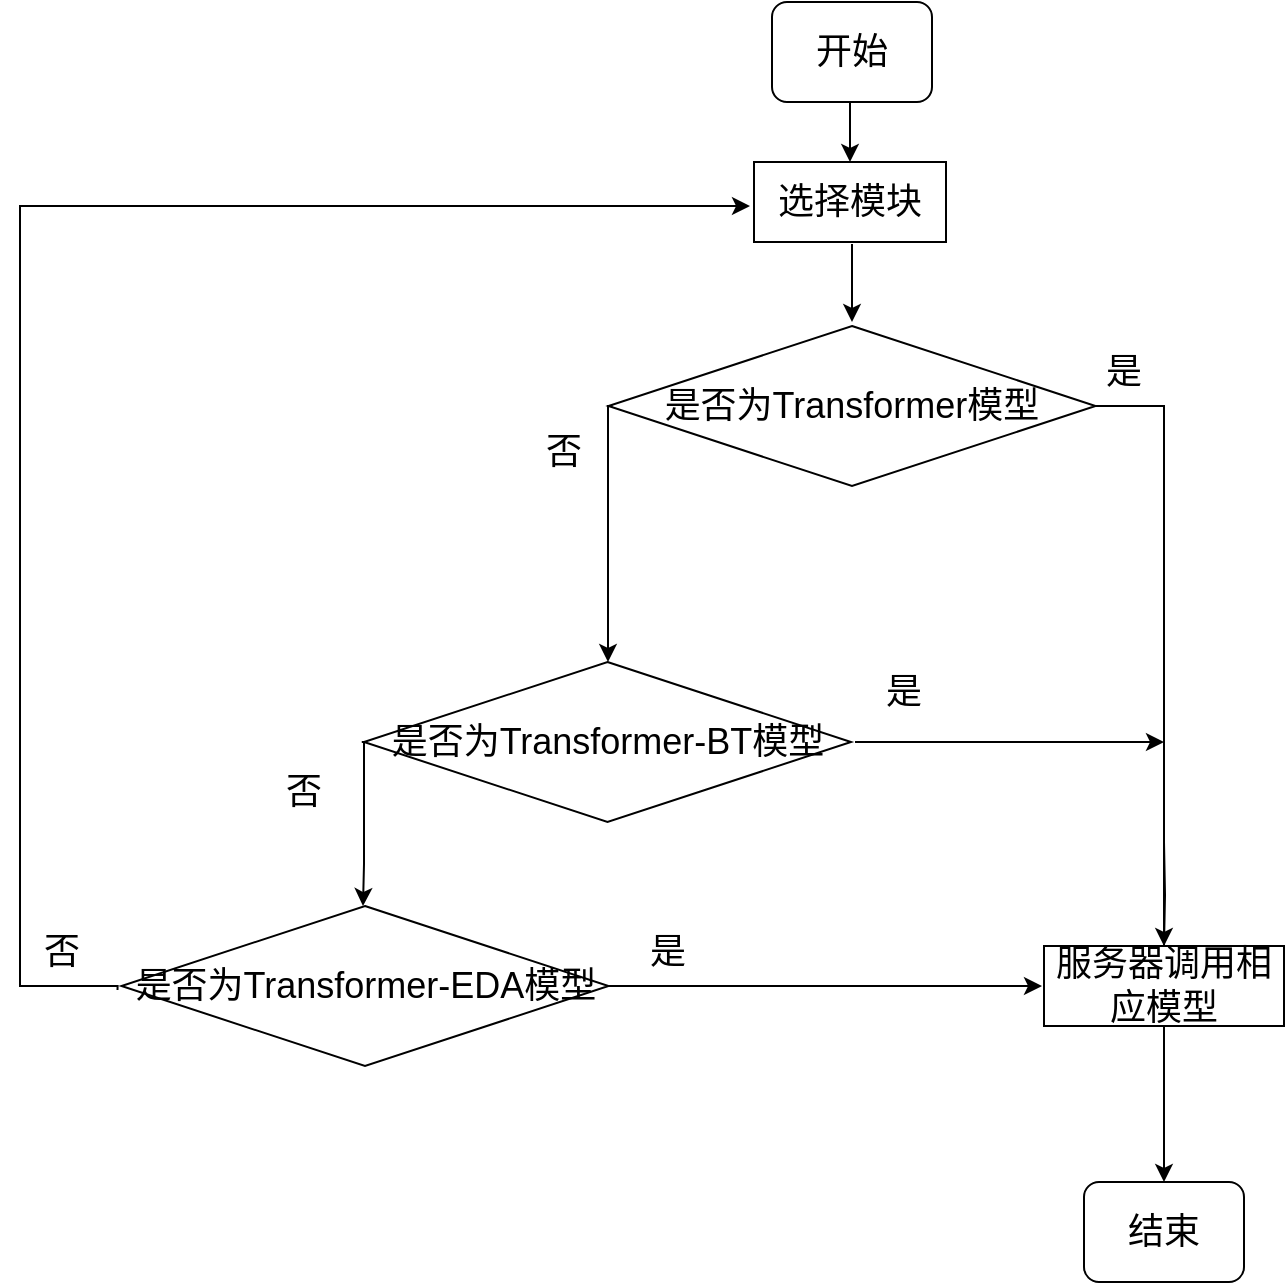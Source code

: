 <mxfile version="15.5.0" type="github">
  <diagram id="nuyMmdyyq0KDwkIIG8Ej" name="Page-1">
    <mxGraphModel dx="1038" dy="491" grid="1" gridSize="10" guides="1" tooltips="1" connect="1" arrows="1" fold="1" page="1" pageScale="1" pageWidth="827" pageHeight="1169" math="0" shadow="0">
      <root>
        <mxCell id="0" />
        <mxCell id="1" parent="0" />
        <mxCell id="GiqYHeBIECpPeCUvQW0k-1" value="&lt;font style=&quot;font-size: 18px&quot;&gt;开始&lt;/font&gt;" style="rounded=1;whiteSpace=wrap;html=1;" vertex="1" parent="1">
          <mxGeometry x="474" y="200" width="80" height="50" as="geometry" />
        </mxCell>
        <mxCell id="GiqYHeBIECpPeCUvQW0k-2" value="结束" style="rounded=1;whiteSpace=wrap;html=1;fontSize=18;" vertex="1" parent="1">
          <mxGeometry x="630" y="790" width="80" height="50" as="geometry" />
        </mxCell>
        <mxCell id="GiqYHeBIECpPeCUvQW0k-3" value="选择模块" style="rounded=0;whiteSpace=wrap;html=1;fontSize=18;" vertex="1" parent="1">
          <mxGeometry x="465" y="280" width="96" height="40" as="geometry" />
        </mxCell>
        <mxCell id="GiqYHeBIECpPeCUvQW0k-4" value="&lt;span&gt;是否为Transformer模型&lt;/span&gt;" style="rhombus;whiteSpace=wrap;html=1;fontSize=18;" vertex="1" parent="1">
          <mxGeometry x="392.25" y="362" width="243.5" height="80" as="geometry" />
        </mxCell>
        <mxCell id="GiqYHeBIECpPeCUvQW0k-7" value="" style="endArrow=classic;html=1;rounded=0;fontSize=18;edgeStyle=orthogonalEdgeStyle;exitX=1;exitY=0.5;exitDx=0;exitDy=0;entryX=0.5;entryY=0;entryDx=0;entryDy=0;" edge="1" parent="1" source="GiqYHeBIECpPeCUvQW0k-4" target="GiqYHeBIECpPeCUvQW0k-19">
          <mxGeometry width="50" height="50" relative="1" as="geometry">
            <mxPoint x="640" y="460" as="sourcePoint" />
            <mxPoint x="670" y="490" as="targetPoint" />
            <Array as="points">
              <mxPoint x="670" y="402" />
            </Array>
          </mxGeometry>
        </mxCell>
        <mxCell id="GiqYHeBIECpPeCUvQW0k-8" value="" style="endArrow=classic;html=1;rounded=0;fontSize=18;edgeStyle=orthogonalEdgeStyle;exitX=0;exitY=0.5;exitDx=0;exitDy=0;" edge="1" parent="1">
          <mxGeometry width="50" height="50" relative="1" as="geometry">
            <mxPoint x="394.25" y="402" as="sourcePoint" />
            <mxPoint x="392" y="530" as="targetPoint" />
            <Array as="points">
              <mxPoint x="392" y="402" />
            </Array>
          </mxGeometry>
        </mxCell>
        <mxCell id="GiqYHeBIECpPeCUvQW0k-9" value="" style="endArrow=classic;html=1;rounded=0;fontSize=18;edgeStyle=orthogonalEdgeStyle;exitX=1;exitY=0.5;exitDx=0;exitDy=0;" edge="1" parent="1" source="GiqYHeBIECpPeCUvQW0k-22">
          <mxGeometry width="50" height="50" relative="1" as="geometry">
            <mxPoint x="573" y="692" as="sourcePoint" />
            <mxPoint x="609" y="692" as="targetPoint" />
            <Array as="points" />
          </mxGeometry>
        </mxCell>
        <mxCell id="GiqYHeBIECpPeCUvQW0k-10" value="" style="endArrow=classic;html=1;rounded=0;fontSize=18;edgeStyle=orthogonalEdgeStyle;entryX=0;entryY=0.5;entryDx=0;entryDy=0;exitX=0;exitY=0.5;exitDx=0;exitDy=0;" edge="1" parent="1">
          <mxGeometry width="50" height="50" relative="1" as="geometry">
            <mxPoint x="146.75" y="694" as="sourcePoint" />
            <mxPoint x="463" y="302" as="targetPoint" />
            <Array as="points">
              <mxPoint x="147" y="692" />
              <mxPoint x="98" y="692" />
              <mxPoint x="98" y="302" />
            </Array>
          </mxGeometry>
        </mxCell>
        <mxCell id="GiqYHeBIECpPeCUvQW0k-11" value="" style="endArrow=classic;html=1;rounded=0;fontSize=18;edgeStyle=orthogonalEdgeStyle;" edge="1" parent="1">
          <mxGeometry width="50" height="50" relative="1" as="geometry">
            <mxPoint x="514" y="321" as="sourcePoint" />
            <mxPoint x="514" y="360" as="targetPoint" />
            <Array as="points">
              <mxPoint x="514" y="321" />
            </Array>
          </mxGeometry>
        </mxCell>
        <mxCell id="GiqYHeBIECpPeCUvQW0k-12" value="" style="endArrow=classic;html=1;rounded=0;fontSize=18;edgeStyle=orthogonalEdgeStyle;entryX=0.5;entryY=0;entryDx=0;entryDy=0;" edge="1" parent="1" target="GiqYHeBIECpPeCUvQW0k-3">
          <mxGeometry width="50" height="50" relative="1" as="geometry">
            <mxPoint x="514" y="250" as="sourcePoint" />
            <mxPoint x="539" y="200" as="targetPoint" />
            <Array as="points">
              <mxPoint x="514" y="250" />
            </Array>
          </mxGeometry>
        </mxCell>
        <mxCell id="GiqYHeBIECpPeCUvQW0k-13" value="" style="endArrow=classic;html=1;rounded=0;fontSize=18;edgeStyle=orthogonalEdgeStyle;entryX=0.5;entryY=0;entryDx=0;entryDy=0;exitX=0.5;exitY=1;exitDx=0;exitDy=0;startArrow=none;" edge="1" parent="1" source="GiqYHeBIECpPeCUvQW0k-19" target="GiqYHeBIECpPeCUvQW0k-2">
          <mxGeometry width="50" height="50" relative="1" as="geometry">
            <mxPoint x="670" y="620" as="sourcePoint" />
            <mxPoint x="580" y="440" as="targetPoint" />
          </mxGeometry>
        </mxCell>
        <mxCell id="GiqYHeBIECpPeCUvQW0k-14" value="否" style="text;html=1;strokeColor=none;fillColor=none;align=center;verticalAlign=middle;whiteSpace=wrap;rounded=0;fontSize=18;" vertex="1" parent="1">
          <mxGeometry x="340" y="410" width="60" height="30" as="geometry" />
        </mxCell>
        <mxCell id="GiqYHeBIECpPeCUvQW0k-15" value="是" style="text;html=1;strokeColor=none;fillColor=none;align=center;verticalAlign=middle;whiteSpace=wrap;rounded=0;fontSize=18;" vertex="1" parent="1">
          <mxGeometry x="620" y="370" width="60" height="30" as="geometry" />
        </mxCell>
        <mxCell id="GiqYHeBIECpPeCUvQW0k-16" value="是" style="text;html=1;strokeColor=none;fillColor=none;align=center;verticalAlign=middle;whiteSpace=wrap;rounded=0;fontSize=18;" vertex="1" parent="1">
          <mxGeometry x="392.25" y="660" width="60" height="30" as="geometry" />
        </mxCell>
        <mxCell id="GiqYHeBIECpPeCUvQW0k-17" value="否" style="text;html=1;strokeColor=none;fillColor=none;align=center;verticalAlign=middle;whiteSpace=wrap;rounded=0;fontSize=18;" vertex="1" parent="1">
          <mxGeometry x="210" y="580" width="60" height="30" as="geometry" />
        </mxCell>
        <mxCell id="GiqYHeBIECpPeCUvQW0k-21" value="&lt;span&gt;是否为Transformer-BT模型&lt;/span&gt;" style="rhombus;whiteSpace=wrap;html=1;fontSize=18;" vertex="1" parent="1">
          <mxGeometry x="270" y="530" width="243.5" height="80" as="geometry" />
        </mxCell>
        <mxCell id="GiqYHeBIECpPeCUvQW0k-22" value="&lt;span&gt;是否为Transformer-EDA模型&lt;/span&gt;" style="rhombus;whiteSpace=wrap;html=1;fontSize=18;" vertex="1" parent="1">
          <mxGeometry x="148.75" y="652" width="243.5" height="80" as="geometry" />
        </mxCell>
        <mxCell id="GiqYHeBIECpPeCUvQW0k-19" value="&lt;span style=&quot;font-size: 18px&quot;&gt;服务器调用相应模型&lt;/span&gt;" style="rounded=0;whiteSpace=wrap;html=1;" vertex="1" parent="1">
          <mxGeometry x="610" y="672" width="120" height="40" as="geometry" />
        </mxCell>
        <mxCell id="GiqYHeBIECpPeCUvQW0k-24" value="" style="endArrow=none;html=1;rounded=0;fontSize=18;edgeStyle=orthogonalEdgeStyle;entryX=0.5;entryY=0;entryDx=0;entryDy=0;exitX=0.5;exitY=1;exitDx=0;exitDy=0;" edge="1" parent="1" target="GiqYHeBIECpPeCUvQW0k-19">
          <mxGeometry width="50" height="50" relative="1" as="geometry">
            <mxPoint x="670" y="620" as="sourcePoint" />
            <mxPoint x="710" y="790" as="targetPoint" />
          </mxGeometry>
        </mxCell>
        <mxCell id="GiqYHeBIECpPeCUvQW0k-25" value="" style="endArrow=classic;html=1;rounded=0;edgeStyle=orthogonalEdgeStyle;exitX=1;exitY=0.5;exitDx=0;exitDy=0;" edge="1" parent="1">
          <mxGeometry width="50" height="50" relative="1" as="geometry">
            <mxPoint x="515.5" y="570" as="sourcePoint" />
            <mxPoint x="670" y="570" as="targetPoint" />
            <Array as="points" />
          </mxGeometry>
        </mxCell>
        <mxCell id="GiqYHeBIECpPeCUvQW0k-26" value="" style="endArrow=classic;html=1;rounded=0;edgeStyle=orthogonalEdgeStyle;exitX=0;exitY=0.5;exitDx=0;exitDy=0;entryX=0.5;entryY=0;entryDx=0;entryDy=0;" edge="1" parent="1">
          <mxGeometry width="50" height="50" relative="1" as="geometry">
            <mxPoint x="269" y="570" as="sourcePoint" />
            <mxPoint x="269.5" y="652" as="targetPoint" />
            <Array as="points">
              <mxPoint x="270" y="570" />
              <mxPoint x="270" y="631" />
            </Array>
          </mxGeometry>
        </mxCell>
        <mxCell id="GiqYHeBIECpPeCUvQW0k-27" value="是" style="text;html=1;strokeColor=none;fillColor=none;align=center;verticalAlign=middle;whiteSpace=wrap;rounded=0;fontSize=18;" vertex="1" parent="1">
          <mxGeometry x="510" y="530" width="60" height="30" as="geometry" />
        </mxCell>
        <mxCell id="GiqYHeBIECpPeCUvQW0k-28" value="否" style="text;html=1;strokeColor=none;fillColor=none;align=center;verticalAlign=middle;whiteSpace=wrap;rounded=0;fontSize=18;" vertex="1" parent="1">
          <mxGeometry x="88.75" y="660" width="60" height="30" as="geometry" />
        </mxCell>
      </root>
    </mxGraphModel>
  </diagram>
</mxfile>
